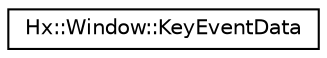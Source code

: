 digraph "Graphical Class Hierarchy"
{
  edge [fontname="Helvetica",fontsize="10",labelfontname="Helvetica",labelfontsize="10"];
  node [fontname="Helvetica",fontsize="10",shape=record];
  rankdir="LR";
  Node1 [label="Hx::Window::KeyEventData",height=0.2,width=0.4,color="black", fillcolor="white", style="filled",URL="$structHx_1_1Window_1_1KeyEventData.html"];
}
